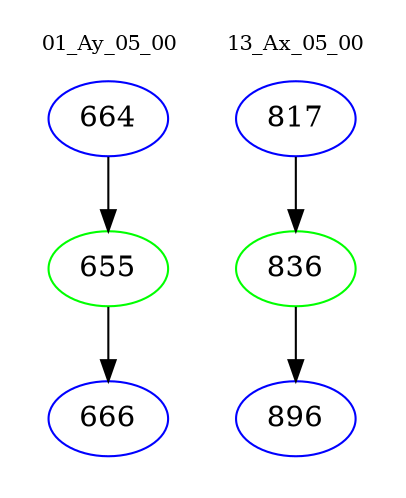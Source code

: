 digraph{
subgraph cluster_0 {
color = white
label = "01_Ay_05_00";
fontsize=10;
T0_664 [label="664", color="blue"]
T0_664 -> T0_655 [color="black"]
T0_655 [label="655", color="green"]
T0_655 -> T0_666 [color="black"]
T0_666 [label="666", color="blue"]
}
subgraph cluster_1 {
color = white
label = "13_Ax_05_00";
fontsize=10;
T1_817 [label="817", color="blue"]
T1_817 -> T1_836 [color="black"]
T1_836 [label="836", color="green"]
T1_836 -> T1_896 [color="black"]
T1_896 [label="896", color="blue"]
}
}
